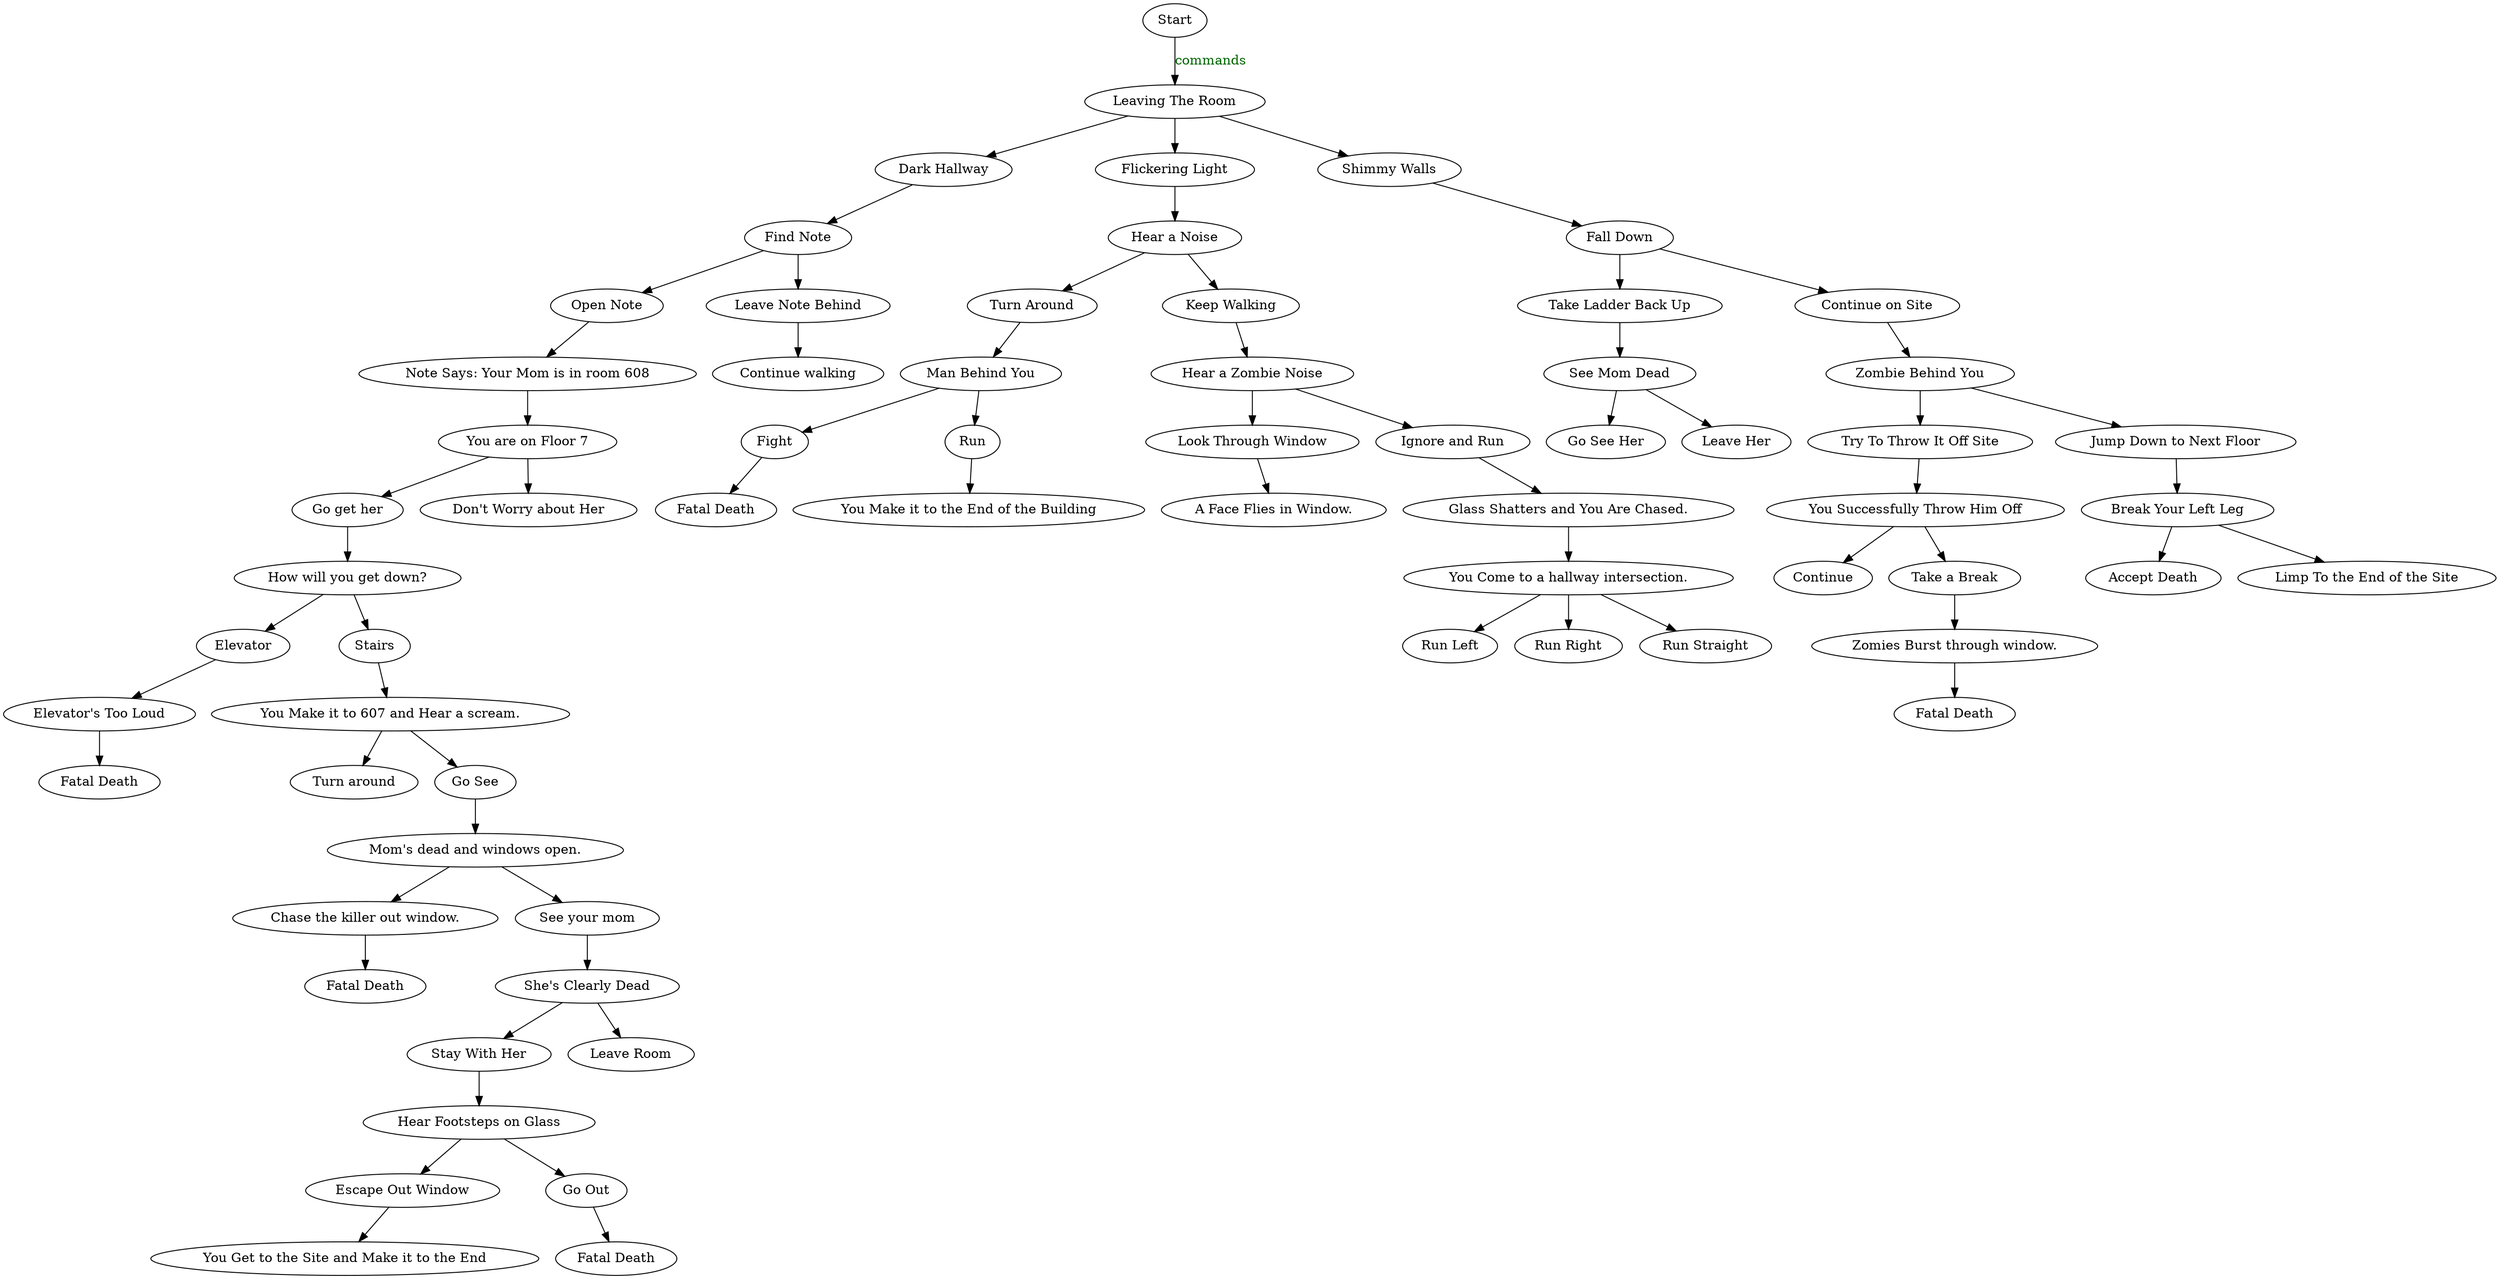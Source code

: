 digraph simple_map {
A [label="Start"]
B [label="Leaving The Room"]
C [label="Dark Hallway"]
D [label="Flickering Light"]
E [label="Shimmy Walls"]
F [label="Turn Around"]
G [label="Keep Walking"]
H [label="Open Note"]
I [label="Leave Note Behind"]
J [label="Fight"]
K [label="Run"]
L [label="Fatal Death"]
M [label="Find Note"]
N [label="Man Behind You"]
O [label="Fall Down"]
P [label="Take Ladder Back Up"]
Q [label="Continue on Site"]
R [label="Hear a Noise"]
S [label="Hear a Zombie Noise"]
T [label="Look Through Window"]
U [label="Ignore and Run"]
V [label="A Face Flies in Window."]
W [label="Glass Shatters and You Are Chased."]
X [label="Run Left"]
Y [label="Run Right"]
Z [label="You Come to a hallway intersection."]
AA [label="Run Straight"]
BB [label="See Mom Dead"]
CC [label="Go See Her"]
DD [label="Leave Her"]
EE [label="Zombie Behind You"]
FF [label="Try To Throw It Off Site"]
GG [label="Jump Down to Next Floor"]
HH [label="Break Your Left Leg"]
II [label="Accept Death"]
JJ [label="Limp To the End of the Site"]
KK [label="You Successfully Throw Him Off"]
LL [label="Continue"]
MM [label="Take a Break"]
NN [label="Zomies Burst through window."]
OO [label="Note Says: Your Mom is in room 608"]
PP [label="Continue walking"]
QQ [label="You are on Floor 7"]
RR [label="Go get her"] 
SS [label="Don't Worry about Her"]
TT [label="How will you get down?"]
UU [label="Elevator"]
VV [label="Stairs"]
WW [label="Elevator's Too Loud"]
XX [label="You Make it to 607 and Hear a scream."]
YY [label="Turn around"]
ZZ [label="Go See"]
AAA [label="Mom's dead and windows open."]
BBB [label="Chase the killer out window."]
CCC [label="See your mom"]
DDD [label="Fatal Death"]
EEE [label="Fatal Death"]
FFF [label="She's Clearly Dead"]
GGG [label="Stay With Her"]
HHH [label="Leave Room"]
III [label="Hear Footsteps on Glass"]
JJJ [label="Escape Out Window"]
KKK [label="Go Out"]
LLL [label="Fatal Death"]
MMM [label="You Get to the Site and Make it to the End"]
NNN [label="Fatal Death"]
OOO [label="You Make it to the End of the Building"]


A->B [label="commands", fontcolor=darkgreen ]
B -> C
B -> D
B -> E
C -> M
M -> I
M -> H
D -> R
R -> F
R -> G
F -> N
N -> J
N -> K
E -> O
O -> P
O -> Q
G -> S
S -> T
S -> U
U -> W
T -> V
W -> Z
Z -> AA
Z -> Y
Z -> X
P -> BB
BB -> CC
BB -> DD
Q -> EE
EE -> FF
EE -> GG
GG -> HH
HH -> II
HH -> JJ
FF -> KK
KK -> LL
KK -> MM
MM -> NN
NN -> L
H -> OO
I -> PP
OO -> QQ
QQ -> RR
QQ -> SS
RR -> TT
TT -> UU
TT -> VV
UU -> WW
WW -> DDD
VV -> XX
XX -> YY
XX -> ZZ
ZZ -> AAA
AAA -> BBB
AAA -> CCC
BBB -> EEE
CCC -> FFF
FFF -> GGG
FFF -> HHH
GGG -> III
III -> JJJ
III -> KKK
KKK -> LLL
JJJ -> MMM
J -> NNN
K -> OOO















}